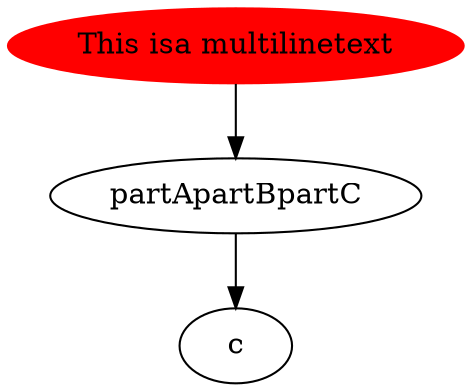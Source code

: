 /* Test multilineattributes and concatination */
digraph G {
	a [label="This is\
a multiline\
text", color=red
style=filled];
	b [label="partA"+"partB"+"partC"];
	b [label="partA" + "partB"+
	"partC"];	
	a -> b -> c;
}